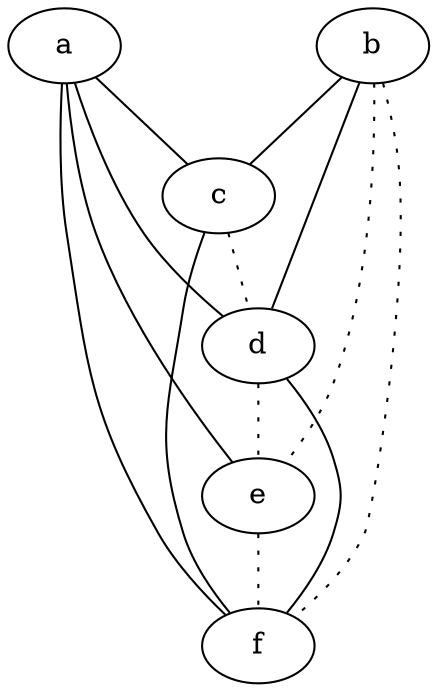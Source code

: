 graph {
a -- c;
a -- d;
a -- e;
a -- f;
b -- c;
b -- d;
b -- e [style=dotted];
b -- f [style=dotted];
c -- d [style=dotted];
c -- f;
d -- e [style=dotted];
d -- f;
e -- f [style=dotted];
}
